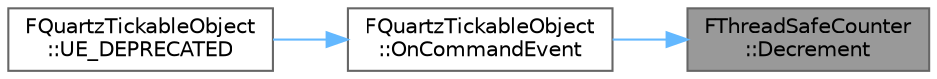 digraph "FThreadSafeCounter::Decrement"
{
 // INTERACTIVE_SVG=YES
 // LATEX_PDF_SIZE
  bgcolor="transparent";
  edge [fontname=Helvetica,fontsize=10,labelfontname=Helvetica,labelfontsize=10];
  node [fontname=Helvetica,fontsize=10,shape=box,height=0.2,width=0.4];
  rankdir="RL";
  Node1 [id="Node000001",label="FThreadSafeCounter\l::Decrement",height=0.2,width=0.4,color="gray40", fillcolor="grey60", style="filled", fontcolor="black",tooltip="Decrement and return new value."];
  Node1 -> Node2 [id="edge1_Node000001_Node000002",dir="back",color="steelblue1",style="solid",tooltip=" "];
  Node2 [id="Node000002",label="FQuartzTickableObject\l::OnCommandEvent",height=0.2,width=0.4,color="grey40", fillcolor="white", style="filled",URL="$db/d27/classFQuartzTickableObject.html#ab75bd80fb9f921c4009ad9c0fb8e5def",tooltip=" "];
  Node2 -> Node3 [id="edge2_Node000002_Node000003",dir="back",color="steelblue1",style="solid",tooltip=" "];
  Node3 [id="Node000003",label="FQuartzTickableObject\l::UE_DEPRECATED",height=0.2,width=0.4,color="grey40", fillcolor="white", style="filled",URL="$db/d27/classFQuartzTickableObject.html#ac809c38ba4e7c3052ed101e407977244",tooltip=" "];
}
